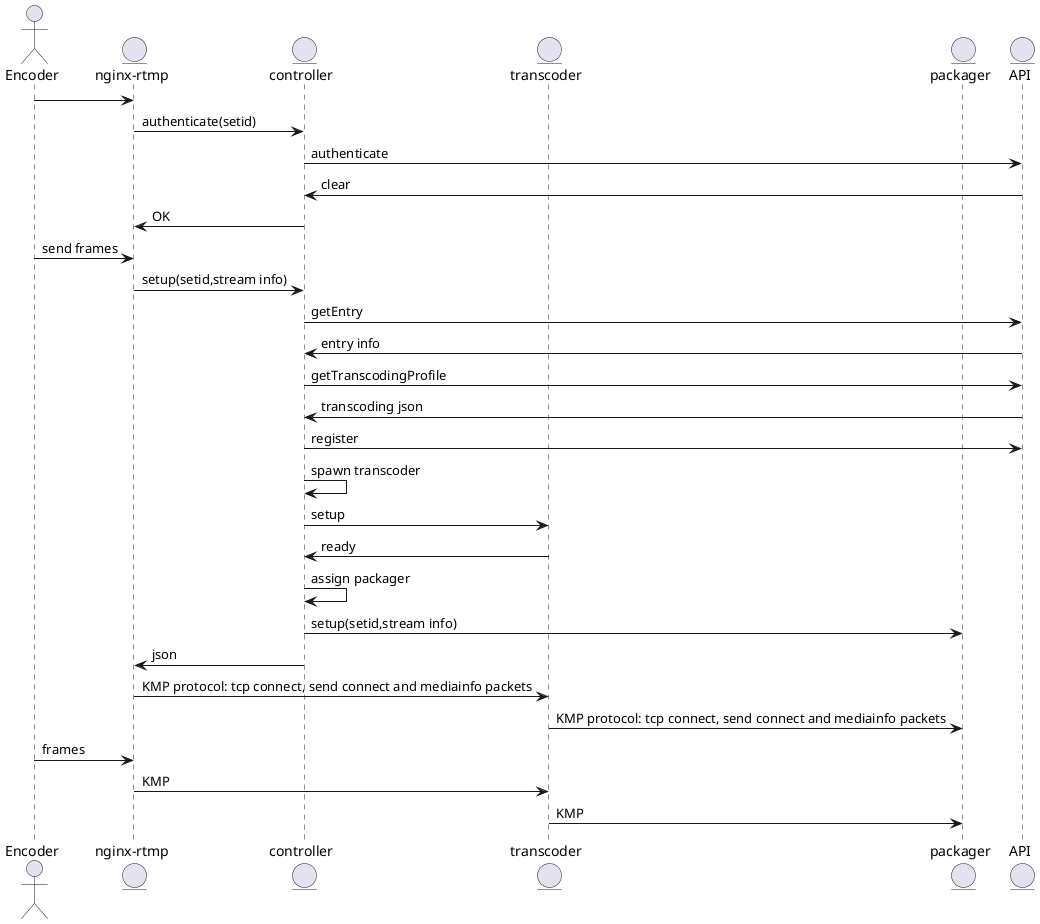 @startuml
actor Encoder
entity "nginx-rtmp"
entity controller
entity transcoder
entity packager
entity API


Encoder->"nginx-rtmp"
"nginx-rtmp"->controller : authenticate(setid)
controller->API: authenticate
API->controller: clear
controller->"nginx-rtmp": OK
Encoder->"nginx-rtmp": send frames
"nginx-rtmp"->controller: setup(setid,stream info)
controller->API: getEntry
API->controller: entry info
controller->API: getTranscodingProfile
API->controller: transcoding json
controller->API: register
controller->controller: spawn transcoder
controller->transcoder: setup
transcoder->controller: ready
controller->controller: assign packager
controller->packager:  setup(setid,stream info)
controller->"nginx-rtmp": json
"nginx-rtmp"->transcoder: KMP protocol: tcp connect, send connect and mediainfo packets
transcoder->packager:   KMP protocol: tcp connect, send connect and mediainfo packets
Encoder->"nginx-rtmp": frames
"nginx-rtmp"->transcoder: KMP
transcoder->packager: KMP

@enduml